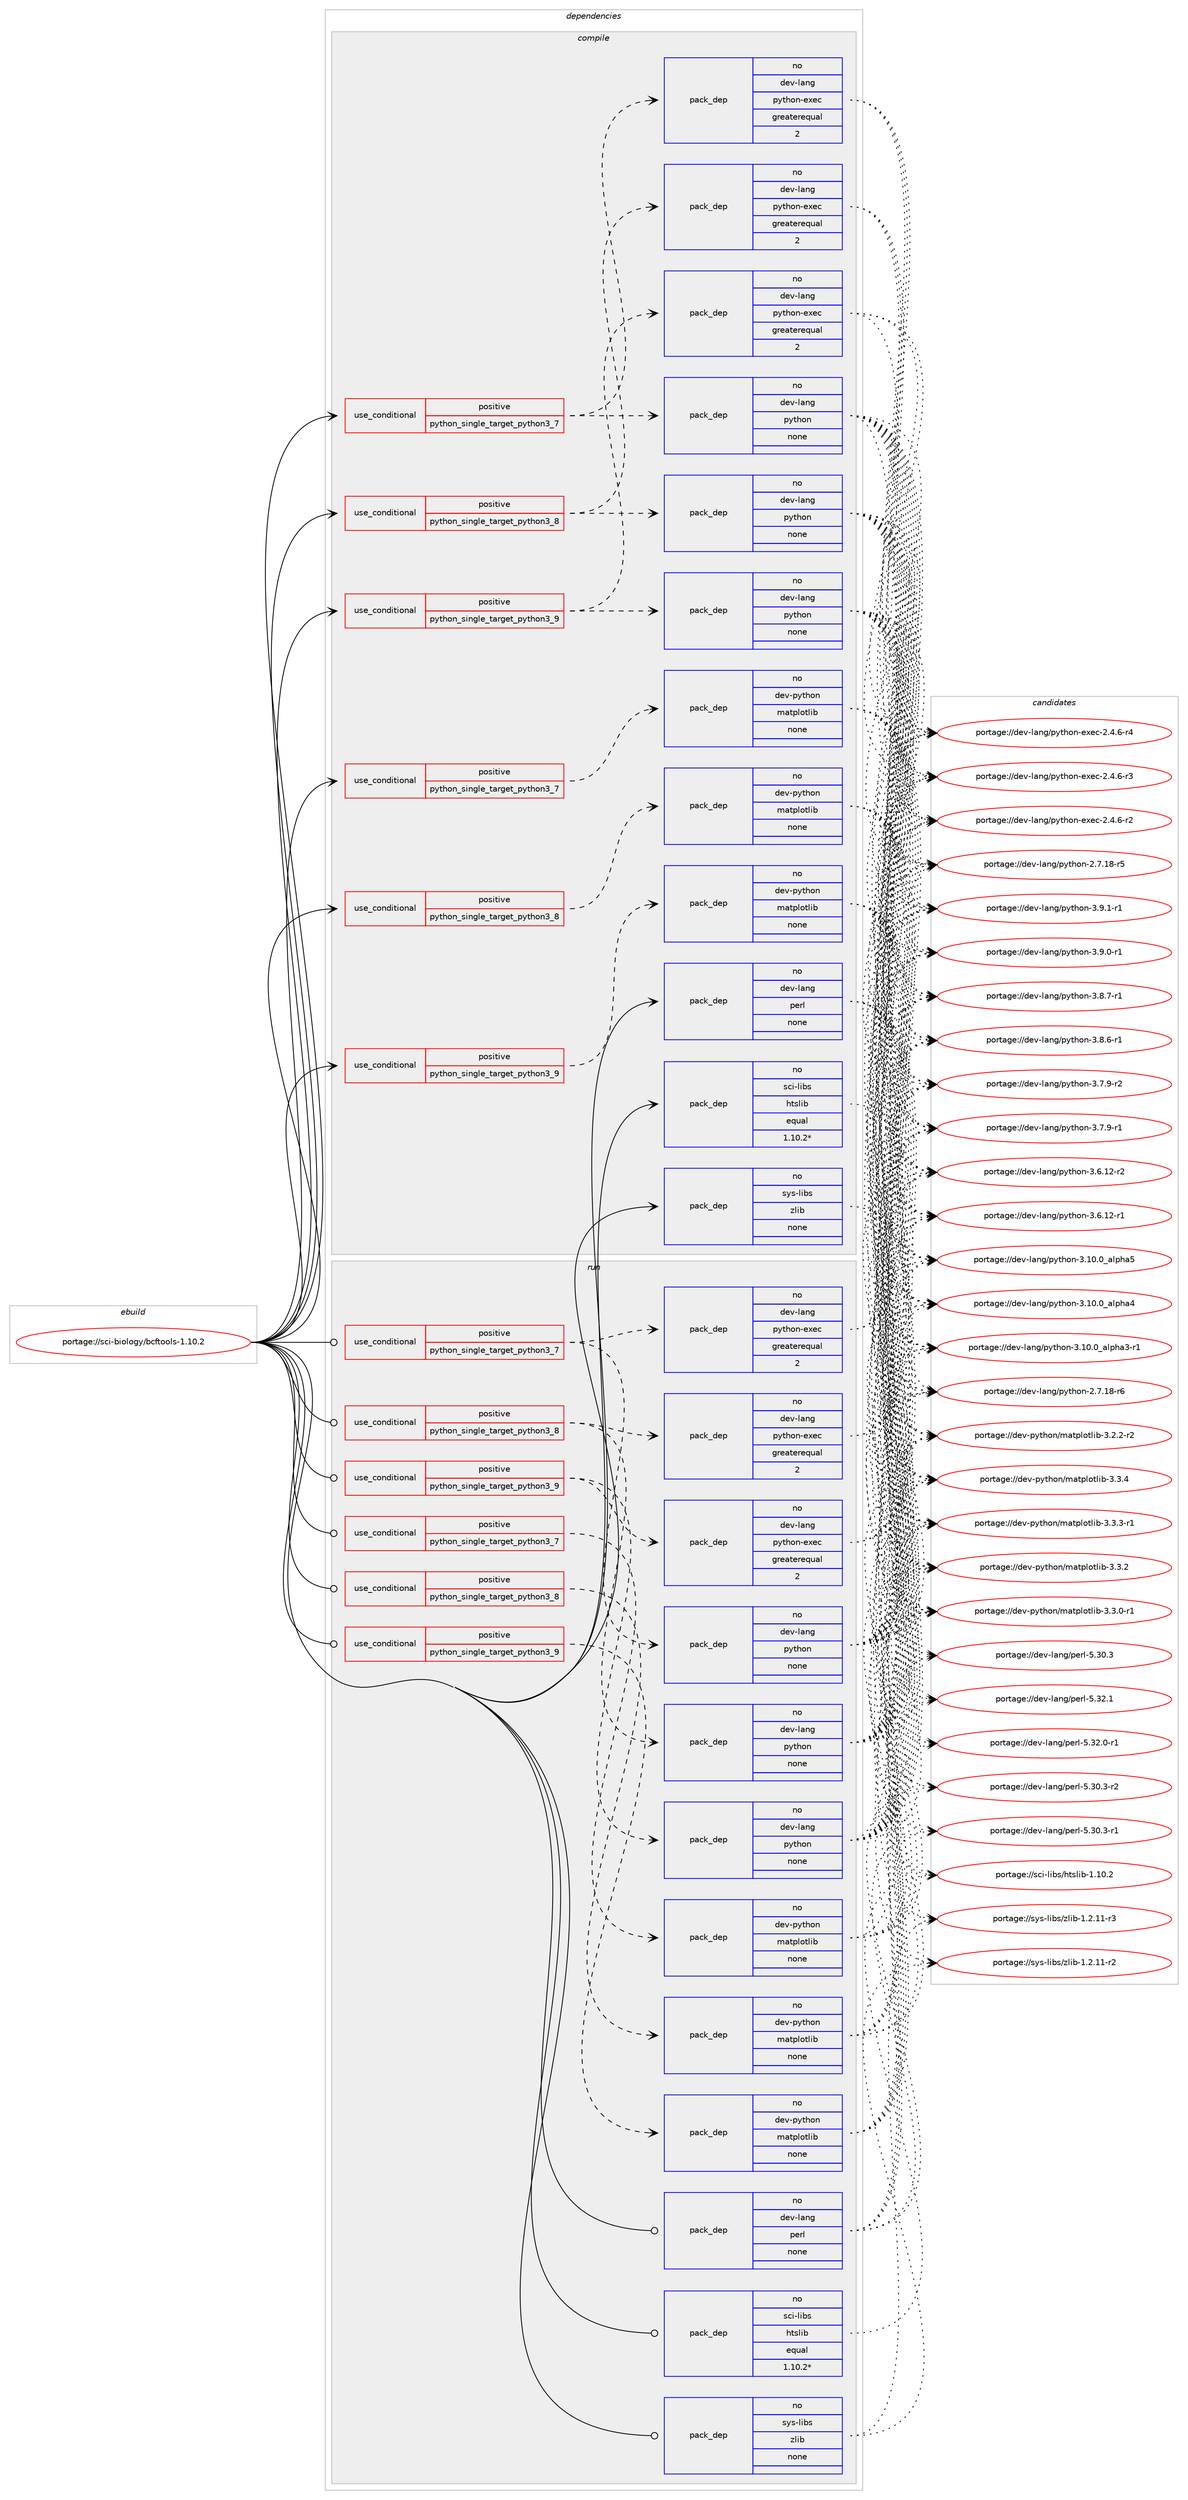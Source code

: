digraph prolog {

# *************
# Graph options
# *************

newrank=true;
concentrate=true;
compound=true;
graph [rankdir=LR,fontname=Helvetica,fontsize=10,ranksep=1.5];#, ranksep=2.5, nodesep=0.2];
edge  [arrowhead=vee];
node  [fontname=Helvetica,fontsize=10];

# **********
# The ebuild
# **********

subgraph cluster_leftcol {
color=gray;
rank=same;
label=<<i>ebuild</i>>;
id [label="portage://sci-biology/bcftools-1.10.2", color=red, width=4, href="../sci-biology/bcftools-1.10.2.svg"];
}

# ****************
# The dependencies
# ****************

subgraph cluster_midcol {
color=gray;
label=<<i>dependencies</i>>;
subgraph cluster_compile {
fillcolor="#eeeeee";
style=filled;
label=<<i>compile</i>>;
subgraph cond3356 {
dependency11501 [label=<<TABLE BORDER="0" CELLBORDER="1" CELLSPACING="0" CELLPADDING="4"><TR><TD ROWSPAN="3" CELLPADDING="10">use_conditional</TD></TR><TR><TD>positive</TD></TR><TR><TD>python_single_target_python3_7</TD></TR></TABLE>>, shape=none, color=red];
subgraph pack8045 {
dependency11502 [label=<<TABLE BORDER="0" CELLBORDER="1" CELLSPACING="0" CELLPADDING="4" WIDTH="220"><TR><TD ROWSPAN="6" CELLPADDING="30">pack_dep</TD></TR><TR><TD WIDTH="110">no</TD></TR><TR><TD>dev-lang</TD></TR><TR><TD>python</TD></TR><TR><TD>none</TD></TR><TR><TD></TD></TR></TABLE>>, shape=none, color=blue];
}
dependency11501:e -> dependency11502:w [weight=20,style="dashed",arrowhead="vee"];
subgraph pack8046 {
dependency11503 [label=<<TABLE BORDER="0" CELLBORDER="1" CELLSPACING="0" CELLPADDING="4" WIDTH="220"><TR><TD ROWSPAN="6" CELLPADDING="30">pack_dep</TD></TR><TR><TD WIDTH="110">no</TD></TR><TR><TD>dev-lang</TD></TR><TR><TD>python-exec</TD></TR><TR><TD>greaterequal</TD></TR><TR><TD>2</TD></TR></TABLE>>, shape=none, color=blue];
}
dependency11501:e -> dependency11503:w [weight=20,style="dashed",arrowhead="vee"];
}
id:e -> dependency11501:w [weight=20,style="solid",arrowhead="vee"];
subgraph cond3357 {
dependency11504 [label=<<TABLE BORDER="0" CELLBORDER="1" CELLSPACING="0" CELLPADDING="4"><TR><TD ROWSPAN="3" CELLPADDING="10">use_conditional</TD></TR><TR><TD>positive</TD></TR><TR><TD>python_single_target_python3_7</TD></TR></TABLE>>, shape=none, color=red];
subgraph pack8047 {
dependency11505 [label=<<TABLE BORDER="0" CELLBORDER="1" CELLSPACING="0" CELLPADDING="4" WIDTH="220"><TR><TD ROWSPAN="6" CELLPADDING="30">pack_dep</TD></TR><TR><TD WIDTH="110">no</TD></TR><TR><TD>dev-python</TD></TR><TR><TD>matplotlib</TD></TR><TR><TD>none</TD></TR><TR><TD></TD></TR></TABLE>>, shape=none, color=blue];
}
dependency11504:e -> dependency11505:w [weight=20,style="dashed",arrowhead="vee"];
}
id:e -> dependency11504:w [weight=20,style="solid",arrowhead="vee"];
subgraph cond3358 {
dependency11506 [label=<<TABLE BORDER="0" CELLBORDER="1" CELLSPACING="0" CELLPADDING="4"><TR><TD ROWSPAN="3" CELLPADDING="10">use_conditional</TD></TR><TR><TD>positive</TD></TR><TR><TD>python_single_target_python3_8</TD></TR></TABLE>>, shape=none, color=red];
subgraph pack8048 {
dependency11507 [label=<<TABLE BORDER="0" CELLBORDER="1" CELLSPACING="0" CELLPADDING="4" WIDTH="220"><TR><TD ROWSPAN="6" CELLPADDING="30">pack_dep</TD></TR><TR><TD WIDTH="110">no</TD></TR><TR><TD>dev-lang</TD></TR><TR><TD>python</TD></TR><TR><TD>none</TD></TR><TR><TD></TD></TR></TABLE>>, shape=none, color=blue];
}
dependency11506:e -> dependency11507:w [weight=20,style="dashed",arrowhead="vee"];
subgraph pack8049 {
dependency11508 [label=<<TABLE BORDER="0" CELLBORDER="1" CELLSPACING="0" CELLPADDING="4" WIDTH="220"><TR><TD ROWSPAN="6" CELLPADDING="30">pack_dep</TD></TR><TR><TD WIDTH="110">no</TD></TR><TR><TD>dev-lang</TD></TR><TR><TD>python-exec</TD></TR><TR><TD>greaterequal</TD></TR><TR><TD>2</TD></TR></TABLE>>, shape=none, color=blue];
}
dependency11506:e -> dependency11508:w [weight=20,style="dashed",arrowhead="vee"];
}
id:e -> dependency11506:w [weight=20,style="solid",arrowhead="vee"];
subgraph cond3359 {
dependency11509 [label=<<TABLE BORDER="0" CELLBORDER="1" CELLSPACING="0" CELLPADDING="4"><TR><TD ROWSPAN="3" CELLPADDING="10">use_conditional</TD></TR><TR><TD>positive</TD></TR><TR><TD>python_single_target_python3_8</TD></TR></TABLE>>, shape=none, color=red];
subgraph pack8050 {
dependency11510 [label=<<TABLE BORDER="0" CELLBORDER="1" CELLSPACING="0" CELLPADDING="4" WIDTH="220"><TR><TD ROWSPAN="6" CELLPADDING="30">pack_dep</TD></TR><TR><TD WIDTH="110">no</TD></TR><TR><TD>dev-python</TD></TR><TR><TD>matplotlib</TD></TR><TR><TD>none</TD></TR><TR><TD></TD></TR></TABLE>>, shape=none, color=blue];
}
dependency11509:e -> dependency11510:w [weight=20,style="dashed",arrowhead="vee"];
}
id:e -> dependency11509:w [weight=20,style="solid",arrowhead="vee"];
subgraph cond3360 {
dependency11511 [label=<<TABLE BORDER="0" CELLBORDER="1" CELLSPACING="0" CELLPADDING="4"><TR><TD ROWSPAN="3" CELLPADDING="10">use_conditional</TD></TR><TR><TD>positive</TD></TR><TR><TD>python_single_target_python3_9</TD></TR></TABLE>>, shape=none, color=red];
subgraph pack8051 {
dependency11512 [label=<<TABLE BORDER="0" CELLBORDER="1" CELLSPACING="0" CELLPADDING="4" WIDTH="220"><TR><TD ROWSPAN="6" CELLPADDING="30">pack_dep</TD></TR><TR><TD WIDTH="110">no</TD></TR><TR><TD>dev-lang</TD></TR><TR><TD>python</TD></TR><TR><TD>none</TD></TR><TR><TD></TD></TR></TABLE>>, shape=none, color=blue];
}
dependency11511:e -> dependency11512:w [weight=20,style="dashed",arrowhead="vee"];
subgraph pack8052 {
dependency11513 [label=<<TABLE BORDER="0" CELLBORDER="1" CELLSPACING="0" CELLPADDING="4" WIDTH="220"><TR><TD ROWSPAN="6" CELLPADDING="30">pack_dep</TD></TR><TR><TD WIDTH="110">no</TD></TR><TR><TD>dev-lang</TD></TR><TR><TD>python-exec</TD></TR><TR><TD>greaterequal</TD></TR><TR><TD>2</TD></TR></TABLE>>, shape=none, color=blue];
}
dependency11511:e -> dependency11513:w [weight=20,style="dashed",arrowhead="vee"];
}
id:e -> dependency11511:w [weight=20,style="solid",arrowhead="vee"];
subgraph cond3361 {
dependency11514 [label=<<TABLE BORDER="0" CELLBORDER="1" CELLSPACING="0" CELLPADDING="4"><TR><TD ROWSPAN="3" CELLPADDING="10">use_conditional</TD></TR><TR><TD>positive</TD></TR><TR><TD>python_single_target_python3_9</TD></TR></TABLE>>, shape=none, color=red];
subgraph pack8053 {
dependency11515 [label=<<TABLE BORDER="0" CELLBORDER="1" CELLSPACING="0" CELLPADDING="4" WIDTH="220"><TR><TD ROWSPAN="6" CELLPADDING="30">pack_dep</TD></TR><TR><TD WIDTH="110">no</TD></TR><TR><TD>dev-python</TD></TR><TR><TD>matplotlib</TD></TR><TR><TD>none</TD></TR><TR><TD></TD></TR></TABLE>>, shape=none, color=blue];
}
dependency11514:e -> dependency11515:w [weight=20,style="dashed",arrowhead="vee"];
}
id:e -> dependency11514:w [weight=20,style="solid",arrowhead="vee"];
subgraph pack8054 {
dependency11516 [label=<<TABLE BORDER="0" CELLBORDER="1" CELLSPACING="0" CELLPADDING="4" WIDTH="220"><TR><TD ROWSPAN="6" CELLPADDING="30">pack_dep</TD></TR><TR><TD WIDTH="110">no</TD></TR><TR><TD>dev-lang</TD></TR><TR><TD>perl</TD></TR><TR><TD>none</TD></TR><TR><TD></TD></TR></TABLE>>, shape=none, color=blue];
}
id:e -> dependency11516:w [weight=20,style="solid",arrowhead="vee"];
subgraph pack8055 {
dependency11517 [label=<<TABLE BORDER="0" CELLBORDER="1" CELLSPACING="0" CELLPADDING="4" WIDTH="220"><TR><TD ROWSPAN="6" CELLPADDING="30">pack_dep</TD></TR><TR><TD WIDTH="110">no</TD></TR><TR><TD>sci-libs</TD></TR><TR><TD>htslib</TD></TR><TR><TD>equal</TD></TR><TR><TD>1.10.2*</TD></TR></TABLE>>, shape=none, color=blue];
}
id:e -> dependency11517:w [weight=20,style="solid",arrowhead="vee"];
subgraph pack8056 {
dependency11518 [label=<<TABLE BORDER="0" CELLBORDER="1" CELLSPACING="0" CELLPADDING="4" WIDTH="220"><TR><TD ROWSPAN="6" CELLPADDING="30">pack_dep</TD></TR><TR><TD WIDTH="110">no</TD></TR><TR><TD>sys-libs</TD></TR><TR><TD>zlib</TD></TR><TR><TD>none</TD></TR><TR><TD></TD></TR></TABLE>>, shape=none, color=blue];
}
id:e -> dependency11518:w [weight=20,style="solid",arrowhead="vee"];
}
subgraph cluster_compileandrun {
fillcolor="#eeeeee";
style=filled;
label=<<i>compile and run</i>>;
}
subgraph cluster_run {
fillcolor="#eeeeee";
style=filled;
label=<<i>run</i>>;
subgraph cond3362 {
dependency11519 [label=<<TABLE BORDER="0" CELLBORDER="1" CELLSPACING="0" CELLPADDING="4"><TR><TD ROWSPAN="3" CELLPADDING="10">use_conditional</TD></TR><TR><TD>positive</TD></TR><TR><TD>python_single_target_python3_7</TD></TR></TABLE>>, shape=none, color=red];
subgraph pack8057 {
dependency11520 [label=<<TABLE BORDER="0" CELLBORDER="1" CELLSPACING="0" CELLPADDING="4" WIDTH="220"><TR><TD ROWSPAN="6" CELLPADDING="30">pack_dep</TD></TR><TR><TD WIDTH="110">no</TD></TR><TR><TD>dev-lang</TD></TR><TR><TD>python</TD></TR><TR><TD>none</TD></TR><TR><TD></TD></TR></TABLE>>, shape=none, color=blue];
}
dependency11519:e -> dependency11520:w [weight=20,style="dashed",arrowhead="vee"];
subgraph pack8058 {
dependency11521 [label=<<TABLE BORDER="0" CELLBORDER="1" CELLSPACING="0" CELLPADDING="4" WIDTH="220"><TR><TD ROWSPAN="6" CELLPADDING="30">pack_dep</TD></TR><TR><TD WIDTH="110">no</TD></TR><TR><TD>dev-lang</TD></TR><TR><TD>python-exec</TD></TR><TR><TD>greaterequal</TD></TR><TR><TD>2</TD></TR></TABLE>>, shape=none, color=blue];
}
dependency11519:e -> dependency11521:w [weight=20,style="dashed",arrowhead="vee"];
}
id:e -> dependency11519:w [weight=20,style="solid",arrowhead="odot"];
subgraph cond3363 {
dependency11522 [label=<<TABLE BORDER="0" CELLBORDER="1" CELLSPACING="0" CELLPADDING="4"><TR><TD ROWSPAN="3" CELLPADDING="10">use_conditional</TD></TR><TR><TD>positive</TD></TR><TR><TD>python_single_target_python3_7</TD></TR></TABLE>>, shape=none, color=red];
subgraph pack8059 {
dependency11523 [label=<<TABLE BORDER="0" CELLBORDER="1" CELLSPACING="0" CELLPADDING="4" WIDTH="220"><TR><TD ROWSPAN="6" CELLPADDING="30">pack_dep</TD></TR><TR><TD WIDTH="110">no</TD></TR><TR><TD>dev-python</TD></TR><TR><TD>matplotlib</TD></TR><TR><TD>none</TD></TR><TR><TD></TD></TR></TABLE>>, shape=none, color=blue];
}
dependency11522:e -> dependency11523:w [weight=20,style="dashed",arrowhead="vee"];
}
id:e -> dependency11522:w [weight=20,style="solid",arrowhead="odot"];
subgraph cond3364 {
dependency11524 [label=<<TABLE BORDER="0" CELLBORDER="1" CELLSPACING="0" CELLPADDING="4"><TR><TD ROWSPAN="3" CELLPADDING="10">use_conditional</TD></TR><TR><TD>positive</TD></TR><TR><TD>python_single_target_python3_8</TD></TR></TABLE>>, shape=none, color=red];
subgraph pack8060 {
dependency11525 [label=<<TABLE BORDER="0" CELLBORDER="1" CELLSPACING="0" CELLPADDING="4" WIDTH="220"><TR><TD ROWSPAN="6" CELLPADDING="30">pack_dep</TD></TR><TR><TD WIDTH="110">no</TD></TR><TR><TD>dev-lang</TD></TR><TR><TD>python</TD></TR><TR><TD>none</TD></TR><TR><TD></TD></TR></TABLE>>, shape=none, color=blue];
}
dependency11524:e -> dependency11525:w [weight=20,style="dashed",arrowhead="vee"];
subgraph pack8061 {
dependency11526 [label=<<TABLE BORDER="0" CELLBORDER="1" CELLSPACING="0" CELLPADDING="4" WIDTH="220"><TR><TD ROWSPAN="6" CELLPADDING="30">pack_dep</TD></TR><TR><TD WIDTH="110">no</TD></TR><TR><TD>dev-lang</TD></TR><TR><TD>python-exec</TD></TR><TR><TD>greaterequal</TD></TR><TR><TD>2</TD></TR></TABLE>>, shape=none, color=blue];
}
dependency11524:e -> dependency11526:w [weight=20,style="dashed",arrowhead="vee"];
}
id:e -> dependency11524:w [weight=20,style="solid",arrowhead="odot"];
subgraph cond3365 {
dependency11527 [label=<<TABLE BORDER="0" CELLBORDER="1" CELLSPACING="0" CELLPADDING="4"><TR><TD ROWSPAN="3" CELLPADDING="10">use_conditional</TD></TR><TR><TD>positive</TD></TR><TR><TD>python_single_target_python3_8</TD></TR></TABLE>>, shape=none, color=red];
subgraph pack8062 {
dependency11528 [label=<<TABLE BORDER="0" CELLBORDER="1" CELLSPACING="0" CELLPADDING="4" WIDTH="220"><TR><TD ROWSPAN="6" CELLPADDING="30">pack_dep</TD></TR><TR><TD WIDTH="110">no</TD></TR><TR><TD>dev-python</TD></TR><TR><TD>matplotlib</TD></TR><TR><TD>none</TD></TR><TR><TD></TD></TR></TABLE>>, shape=none, color=blue];
}
dependency11527:e -> dependency11528:w [weight=20,style="dashed",arrowhead="vee"];
}
id:e -> dependency11527:w [weight=20,style="solid",arrowhead="odot"];
subgraph cond3366 {
dependency11529 [label=<<TABLE BORDER="0" CELLBORDER="1" CELLSPACING="0" CELLPADDING="4"><TR><TD ROWSPAN="3" CELLPADDING="10">use_conditional</TD></TR><TR><TD>positive</TD></TR><TR><TD>python_single_target_python3_9</TD></TR></TABLE>>, shape=none, color=red];
subgraph pack8063 {
dependency11530 [label=<<TABLE BORDER="0" CELLBORDER="1" CELLSPACING="0" CELLPADDING="4" WIDTH="220"><TR><TD ROWSPAN="6" CELLPADDING="30">pack_dep</TD></TR><TR><TD WIDTH="110">no</TD></TR><TR><TD>dev-lang</TD></TR><TR><TD>python</TD></TR><TR><TD>none</TD></TR><TR><TD></TD></TR></TABLE>>, shape=none, color=blue];
}
dependency11529:e -> dependency11530:w [weight=20,style="dashed",arrowhead="vee"];
subgraph pack8064 {
dependency11531 [label=<<TABLE BORDER="0" CELLBORDER="1" CELLSPACING="0" CELLPADDING="4" WIDTH="220"><TR><TD ROWSPAN="6" CELLPADDING="30">pack_dep</TD></TR><TR><TD WIDTH="110">no</TD></TR><TR><TD>dev-lang</TD></TR><TR><TD>python-exec</TD></TR><TR><TD>greaterequal</TD></TR><TR><TD>2</TD></TR></TABLE>>, shape=none, color=blue];
}
dependency11529:e -> dependency11531:w [weight=20,style="dashed",arrowhead="vee"];
}
id:e -> dependency11529:w [weight=20,style="solid",arrowhead="odot"];
subgraph cond3367 {
dependency11532 [label=<<TABLE BORDER="0" CELLBORDER="1" CELLSPACING="0" CELLPADDING="4"><TR><TD ROWSPAN="3" CELLPADDING="10">use_conditional</TD></TR><TR><TD>positive</TD></TR><TR><TD>python_single_target_python3_9</TD></TR></TABLE>>, shape=none, color=red];
subgraph pack8065 {
dependency11533 [label=<<TABLE BORDER="0" CELLBORDER="1" CELLSPACING="0" CELLPADDING="4" WIDTH="220"><TR><TD ROWSPAN="6" CELLPADDING="30">pack_dep</TD></TR><TR><TD WIDTH="110">no</TD></TR><TR><TD>dev-python</TD></TR><TR><TD>matplotlib</TD></TR><TR><TD>none</TD></TR><TR><TD></TD></TR></TABLE>>, shape=none, color=blue];
}
dependency11532:e -> dependency11533:w [weight=20,style="dashed",arrowhead="vee"];
}
id:e -> dependency11532:w [weight=20,style="solid",arrowhead="odot"];
subgraph pack8066 {
dependency11534 [label=<<TABLE BORDER="0" CELLBORDER="1" CELLSPACING="0" CELLPADDING="4" WIDTH="220"><TR><TD ROWSPAN="6" CELLPADDING="30">pack_dep</TD></TR><TR><TD WIDTH="110">no</TD></TR><TR><TD>dev-lang</TD></TR><TR><TD>perl</TD></TR><TR><TD>none</TD></TR><TR><TD></TD></TR></TABLE>>, shape=none, color=blue];
}
id:e -> dependency11534:w [weight=20,style="solid",arrowhead="odot"];
subgraph pack8067 {
dependency11535 [label=<<TABLE BORDER="0" CELLBORDER="1" CELLSPACING="0" CELLPADDING="4" WIDTH="220"><TR><TD ROWSPAN="6" CELLPADDING="30">pack_dep</TD></TR><TR><TD WIDTH="110">no</TD></TR><TR><TD>sci-libs</TD></TR><TR><TD>htslib</TD></TR><TR><TD>equal</TD></TR><TR><TD>1.10.2*</TD></TR></TABLE>>, shape=none, color=blue];
}
id:e -> dependency11535:w [weight=20,style="solid",arrowhead="odot"];
subgraph pack8068 {
dependency11536 [label=<<TABLE BORDER="0" CELLBORDER="1" CELLSPACING="0" CELLPADDING="4" WIDTH="220"><TR><TD ROWSPAN="6" CELLPADDING="30">pack_dep</TD></TR><TR><TD WIDTH="110">no</TD></TR><TR><TD>sys-libs</TD></TR><TR><TD>zlib</TD></TR><TR><TD>none</TD></TR><TR><TD></TD></TR></TABLE>>, shape=none, color=blue];
}
id:e -> dependency11536:w [weight=20,style="solid",arrowhead="odot"];
}
}

# **************
# The candidates
# **************

subgraph cluster_choices {
rank=same;
color=gray;
label=<<i>candidates</i>>;

subgraph choice8045 {
color=black;
nodesep=1;
choice1001011184510897110103471121211161041111104551465746494511449 [label="portage://dev-lang/python-3.9.1-r1", color=red, width=4,href="../dev-lang/python-3.9.1-r1.svg"];
choice1001011184510897110103471121211161041111104551465746484511449 [label="portage://dev-lang/python-3.9.0-r1", color=red, width=4,href="../dev-lang/python-3.9.0-r1.svg"];
choice1001011184510897110103471121211161041111104551465646554511449 [label="portage://dev-lang/python-3.8.7-r1", color=red, width=4,href="../dev-lang/python-3.8.7-r1.svg"];
choice1001011184510897110103471121211161041111104551465646544511449 [label="portage://dev-lang/python-3.8.6-r1", color=red, width=4,href="../dev-lang/python-3.8.6-r1.svg"];
choice1001011184510897110103471121211161041111104551465546574511450 [label="portage://dev-lang/python-3.7.9-r2", color=red, width=4,href="../dev-lang/python-3.7.9-r2.svg"];
choice1001011184510897110103471121211161041111104551465546574511449 [label="portage://dev-lang/python-3.7.9-r1", color=red, width=4,href="../dev-lang/python-3.7.9-r1.svg"];
choice100101118451089711010347112121116104111110455146544649504511450 [label="portage://dev-lang/python-3.6.12-r2", color=red, width=4,href="../dev-lang/python-3.6.12-r2.svg"];
choice100101118451089711010347112121116104111110455146544649504511449 [label="portage://dev-lang/python-3.6.12-r1", color=red, width=4,href="../dev-lang/python-3.6.12-r1.svg"];
choice1001011184510897110103471121211161041111104551464948464895971081121049753 [label="portage://dev-lang/python-3.10.0_alpha5", color=red, width=4,href="../dev-lang/python-3.10.0_alpha5.svg"];
choice1001011184510897110103471121211161041111104551464948464895971081121049752 [label="portage://dev-lang/python-3.10.0_alpha4", color=red, width=4,href="../dev-lang/python-3.10.0_alpha4.svg"];
choice10010111845108971101034711212111610411111045514649484648959710811210497514511449 [label="portage://dev-lang/python-3.10.0_alpha3-r1", color=red, width=4,href="../dev-lang/python-3.10.0_alpha3-r1.svg"];
choice100101118451089711010347112121116104111110455046554649564511454 [label="portage://dev-lang/python-2.7.18-r6", color=red, width=4,href="../dev-lang/python-2.7.18-r6.svg"];
choice100101118451089711010347112121116104111110455046554649564511453 [label="portage://dev-lang/python-2.7.18-r5", color=red, width=4,href="../dev-lang/python-2.7.18-r5.svg"];
dependency11502:e -> choice1001011184510897110103471121211161041111104551465746494511449:w [style=dotted,weight="100"];
dependency11502:e -> choice1001011184510897110103471121211161041111104551465746484511449:w [style=dotted,weight="100"];
dependency11502:e -> choice1001011184510897110103471121211161041111104551465646554511449:w [style=dotted,weight="100"];
dependency11502:e -> choice1001011184510897110103471121211161041111104551465646544511449:w [style=dotted,weight="100"];
dependency11502:e -> choice1001011184510897110103471121211161041111104551465546574511450:w [style=dotted,weight="100"];
dependency11502:e -> choice1001011184510897110103471121211161041111104551465546574511449:w [style=dotted,weight="100"];
dependency11502:e -> choice100101118451089711010347112121116104111110455146544649504511450:w [style=dotted,weight="100"];
dependency11502:e -> choice100101118451089711010347112121116104111110455146544649504511449:w [style=dotted,weight="100"];
dependency11502:e -> choice1001011184510897110103471121211161041111104551464948464895971081121049753:w [style=dotted,weight="100"];
dependency11502:e -> choice1001011184510897110103471121211161041111104551464948464895971081121049752:w [style=dotted,weight="100"];
dependency11502:e -> choice10010111845108971101034711212111610411111045514649484648959710811210497514511449:w [style=dotted,weight="100"];
dependency11502:e -> choice100101118451089711010347112121116104111110455046554649564511454:w [style=dotted,weight="100"];
dependency11502:e -> choice100101118451089711010347112121116104111110455046554649564511453:w [style=dotted,weight="100"];
}
subgraph choice8046 {
color=black;
nodesep=1;
choice10010111845108971101034711212111610411111045101120101994550465246544511452 [label="portage://dev-lang/python-exec-2.4.6-r4", color=red, width=4,href="../dev-lang/python-exec-2.4.6-r4.svg"];
choice10010111845108971101034711212111610411111045101120101994550465246544511451 [label="portage://dev-lang/python-exec-2.4.6-r3", color=red, width=4,href="../dev-lang/python-exec-2.4.6-r3.svg"];
choice10010111845108971101034711212111610411111045101120101994550465246544511450 [label="portage://dev-lang/python-exec-2.4.6-r2", color=red, width=4,href="../dev-lang/python-exec-2.4.6-r2.svg"];
dependency11503:e -> choice10010111845108971101034711212111610411111045101120101994550465246544511452:w [style=dotted,weight="100"];
dependency11503:e -> choice10010111845108971101034711212111610411111045101120101994550465246544511451:w [style=dotted,weight="100"];
dependency11503:e -> choice10010111845108971101034711212111610411111045101120101994550465246544511450:w [style=dotted,weight="100"];
}
subgraph choice8047 {
color=black;
nodesep=1;
choice10010111845112121116104111110471099711611210811111610810598455146514652 [label="portage://dev-python/matplotlib-3.3.4", color=red, width=4,href="../dev-python/matplotlib-3.3.4.svg"];
choice100101118451121211161041111104710997116112108111116108105984551465146514511449 [label="portage://dev-python/matplotlib-3.3.3-r1", color=red, width=4,href="../dev-python/matplotlib-3.3.3-r1.svg"];
choice10010111845112121116104111110471099711611210811111610810598455146514650 [label="portage://dev-python/matplotlib-3.3.2", color=red, width=4,href="../dev-python/matplotlib-3.3.2.svg"];
choice100101118451121211161041111104710997116112108111116108105984551465146484511449 [label="portage://dev-python/matplotlib-3.3.0-r1", color=red, width=4,href="../dev-python/matplotlib-3.3.0-r1.svg"];
choice100101118451121211161041111104710997116112108111116108105984551465046504511450 [label="portage://dev-python/matplotlib-3.2.2-r2", color=red, width=4,href="../dev-python/matplotlib-3.2.2-r2.svg"];
dependency11505:e -> choice10010111845112121116104111110471099711611210811111610810598455146514652:w [style=dotted,weight="100"];
dependency11505:e -> choice100101118451121211161041111104710997116112108111116108105984551465146514511449:w [style=dotted,weight="100"];
dependency11505:e -> choice10010111845112121116104111110471099711611210811111610810598455146514650:w [style=dotted,weight="100"];
dependency11505:e -> choice100101118451121211161041111104710997116112108111116108105984551465146484511449:w [style=dotted,weight="100"];
dependency11505:e -> choice100101118451121211161041111104710997116112108111116108105984551465046504511450:w [style=dotted,weight="100"];
}
subgraph choice8048 {
color=black;
nodesep=1;
choice1001011184510897110103471121211161041111104551465746494511449 [label="portage://dev-lang/python-3.9.1-r1", color=red, width=4,href="../dev-lang/python-3.9.1-r1.svg"];
choice1001011184510897110103471121211161041111104551465746484511449 [label="portage://dev-lang/python-3.9.0-r1", color=red, width=4,href="../dev-lang/python-3.9.0-r1.svg"];
choice1001011184510897110103471121211161041111104551465646554511449 [label="portage://dev-lang/python-3.8.7-r1", color=red, width=4,href="../dev-lang/python-3.8.7-r1.svg"];
choice1001011184510897110103471121211161041111104551465646544511449 [label="portage://dev-lang/python-3.8.6-r1", color=red, width=4,href="../dev-lang/python-3.8.6-r1.svg"];
choice1001011184510897110103471121211161041111104551465546574511450 [label="portage://dev-lang/python-3.7.9-r2", color=red, width=4,href="../dev-lang/python-3.7.9-r2.svg"];
choice1001011184510897110103471121211161041111104551465546574511449 [label="portage://dev-lang/python-3.7.9-r1", color=red, width=4,href="../dev-lang/python-3.7.9-r1.svg"];
choice100101118451089711010347112121116104111110455146544649504511450 [label="portage://dev-lang/python-3.6.12-r2", color=red, width=4,href="../dev-lang/python-3.6.12-r2.svg"];
choice100101118451089711010347112121116104111110455146544649504511449 [label="portage://dev-lang/python-3.6.12-r1", color=red, width=4,href="../dev-lang/python-3.6.12-r1.svg"];
choice1001011184510897110103471121211161041111104551464948464895971081121049753 [label="portage://dev-lang/python-3.10.0_alpha5", color=red, width=4,href="../dev-lang/python-3.10.0_alpha5.svg"];
choice1001011184510897110103471121211161041111104551464948464895971081121049752 [label="portage://dev-lang/python-3.10.0_alpha4", color=red, width=4,href="../dev-lang/python-3.10.0_alpha4.svg"];
choice10010111845108971101034711212111610411111045514649484648959710811210497514511449 [label="portage://dev-lang/python-3.10.0_alpha3-r1", color=red, width=4,href="../dev-lang/python-3.10.0_alpha3-r1.svg"];
choice100101118451089711010347112121116104111110455046554649564511454 [label="portage://dev-lang/python-2.7.18-r6", color=red, width=4,href="../dev-lang/python-2.7.18-r6.svg"];
choice100101118451089711010347112121116104111110455046554649564511453 [label="portage://dev-lang/python-2.7.18-r5", color=red, width=4,href="../dev-lang/python-2.7.18-r5.svg"];
dependency11507:e -> choice1001011184510897110103471121211161041111104551465746494511449:w [style=dotted,weight="100"];
dependency11507:e -> choice1001011184510897110103471121211161041111104551465746484511449:w [style=dotted,weight="100"];
dependency11507:e -> choice1001011184510897110103471121211161041111104551465646554511449:w [style=dotted,weight="100"];
dependency11507:e -> choice1001011184510897110103471121211161041111104551465646544511449:w [style=dotted,weight="100"];
dependency11507:e -> choice1001011184510897110103471121211161041111104551465546574511450:w [style=dotted,weight="100"];
dependency11507:e -> choice1001011184510897110103471121211161041111104551465546574511449:w [style=dotted,weight="100"];
dependency11507:e -> choice100101118451089711010347112121116104111110455146544649504511450:w [style=dotted,weight="100"];
dependency11507:e -> choice100101118451089711010347112121116104111110455146544649504511449:w [style=dotted,weight="100"];
dependency11507:e -> choice1001011184510897110103471121211161041111104551464948464895971081121049753:w [style=dotted,weight="100"];
dependency11507:e -> choice1001011184510897110103471121211161041111104551464948464895971081121049752:w [style=dotted,weight="100"];
dependency11507:e -> choice10010111845108971101034711212111610411111045514649484648959710811210497514511449:w [style=dotted,weight="100"];
dependency11507:e -> choice100101118451089711010347112121116104111110455046554649564511454:w [style=dotted,weight="100"];
dependency11507:e -> choice100101118451089711010347112121116104111110455046554649564511453:w [style=dotted,weight="100"];
}
subgraph choice8049 {
color=black;
nodesep=1;
choice10010111845108971101034711212111610411111045101120101994550465246544511452 [label="portage://dev-lang/python-exec-2.4.6-r4", color=red, width=4,href="../dev-lang/python-exec-2.4.6-r4.svg"];
choice10010111845108971101034711212111610411111045101120101994550465246544511451 [label="portage://dev-lang/python-exec-2.4.6-r3", color=red, width=4,href="../dev-lang/python-exec-2.4.6-r3.svg"];
choice10010111845108971101034711212111610411111045101120101994550465246544511450 [label="portage://dev-lang/python-exec-2.4.6-r2", color=red, width=4,href="../dev-lang/python-exec-2.4.6-r2.svg"];
dependency11508:e -> choice10010111845108971101034711212111610411111045101120101994550465246544511452:w [style=dotted,weight="100"];
dependency11508:e -> choice10010111845108971101034711212111610411111045101120101994550465246544511451:w [style=dotted,weight="100"];
dependency11508:e -> choice10010111845108971101034711212111610411111045101120101994550465246544511450:w [style=dotted,weight="100"];
}
subgraph choice8050 {
color=black;
nodesep=1;
choice10010111845112121116104111110471099711611210811111610810598455146514652 [label="portage://dev-python/matplotlib-3.3.4", color=red, width=4,href="../dev-python/matplotlib-3.3.4.svg"];
choice100101118451121211161041111104710997116112108111116108105984551465146514511449 [label="portage://dev-python/matplotlib-3.3.3-r1", color=red, width=4,href="../dev-python/matplotlib-3.3.3-r1.svg"];
choice10010111845112121116104111110471099711611210811111610810598455146514650 [label="portage://dev-python/matplotlib-3.3.2", color=red, width=4,href="../dev-python/matplotlib-3.3.2.svg"];
choice100101118451121211161041111104710997116112108111116108105984551465146484511449 [label="portage://dev-python/matplotlib-3.3.0-r1", color=red, width=4,href="../dev-python/matplotlib-3.3.0-r1.svg"];
choice100101118451121211161041111104710997116112108111116108105984551465046504511450 [label="portage://dev-python/matplotlib-3.2.2-r2", color=red, width=4,href="../dev-python/matplotlib-3.2.2-r2.svg"];
dependency11510:e -> choice10010111845112121116104111110471099711611210811111610810598455146514652:w [style=dotted,weight="100"];
dependency11510:e -> choice100101118451121211161041111104710997116112108111116108105984551465146514511449:w [style=dotted,weight="100"];
dependency11510:e -> choice10010111845112121116104111110471099711611210811111610810598455146514650:w [style=dotted,weight="100"];
dependency11510:e -> choice100101118451121211161041111104710997116112108111116108105984551465146484511449:w [style=dotted,weight="100"];
dependency11510:e -> choice100101118451121211161041111104710997116112108111116108105984551465046504511450:w [style=dotted,weight="100"];
}
subgraph choice8051 {
color=black;
nodesep=1;
choice1001011184510897110103471121211161041111104551465746494511449 [label="portage://dev-lang/python-3.9.1-r1", color=red, width=4,href="../dev-lang/python-3.9.1-r1.svg"];
choice1001011184510897110103471121211161041111104551465746484511449 [label="portage://dev-lang/python-3.9.0-r1", color=red, width=4,href="../dev-lang/python-3.9.0-r1.svg"];
choice1001011184510897110103471121211161041111104551465646554511449 [label="portage://dev-lang/python-3.8.7-r1", color=red, width=4,href="../dev-lang/python-3.8.7-r1.svg"];
choice1001011184510897110103471121211161041111104551465646544511449 [label="portage://dev-lang/python-3.8.6-r1", color=red, width=4,href="../dev-lang/python-3.8.6-r1.svg"];
choice1001011184510897110103471121211161041111104551465546574511450 [label="portage://dev-lang/python-3.7.9-r2", color=red, width=4,href="../dev-lang/python-3.7.9-r2.svg"];
choice1001011184510897110103471121211161041111104551465546574511449 [label="portage://dev-lang/python-3.7.9-r1", color=red, width=4,href="../dev-lang/python-3.7.9-r1.svg"];
choice100101118451089711010347112121116104111110455146544649504511450 [label="portage://dev-lang/python-3.6.12-r2", color=red, width=4,href="../dev-lang/python-3.6.12-r2.svg"];
choice100101118451089711010347112121116104111110455146544649504511449 [label="portage://dev-lang/python-3.6.12-r1", color=red, width=4,href="../dev-lang/python-3.6.12-r1.svg"];
choice1001011184510897110103471121211161041111104551464948464895971081121049753 [label="portage://dev-lang/python-3.10.0_alpha5", color=red, width=4,href="../dev-lang/python-3.10.0_alpha5.svg"];
choice1001011184510897110103471121211161041111104551464948464895971081121049752 [label="portage://dev-lang/python-3.10.0_alpha4", color=red, width=4,href="../dev-lang/python-3.10.0_alpha4.svg"];
choice10010111845108971101034711212111610411111045514649484648959710811210497514511449 [label="portage://dev-lang/python-3.10.0_alpha3-r1", color=red, width=4,href="../dev-lang/python-3.10.0_alpha3-r1.svg"];
choice100101118451089711010347112121116104111110455046554649564511454 [label="portage://dev-lang/python-2.7.18-r6", color=red, width=4,href="../dev-lang/python-2.7.18-r6.svg"];
choice100101118451089711010347112121116104111110455046554649564511453 [label="portage://dev-lang/python-2.7.18-r5", color=red, width=4,href="../dev-lang/python-2.7.18-r5.svg"];
dependency11512:e -> choice1001011184510897110103471121211161041111104551465746494511449:w [style=dotted,weight="100"];
dependency11512:e -> choice1001011184510897110103471121211161041111104551465746484511449:w [style=dotted,weight="100"];
dependency11512:e -> choice1001011184510897110103471121211161041111104551465646554511449:w [style=dotted,weight="100"];
dependency11512:e -> choice1001011184510897110103471121211161041111104551465646544511449:w [style=dotted,weight="100"];
dependency11512:e -> choice1001011184510897110103471121211161041111104551465546574511450:w [style=dotted,weight="100"];
dependency11512:e -> choice1001011184510897110103471121211161041111104551465546574511449:w [style=dotted,weight="100"];
dependency11512:e -> choice100101118451089711010347112121116104111110455146544649504511450:w [style=dotted,weight="100"];
dependency11512:e -> choice100101118451089711010347112121116104111110455146544649504511449:w [style=dotted,weight="100"];
dependency11512:e -> choice1001011184510897110103471121211161041111104551464948464895971081121049753:w [style=dotted,weight="100"];
dependency11512:e -> choice1001011184510897110103471121211161041111104551464948464895971081121049752:w [style=dotted,weight="100"];
dependency11512:e -> choice10010111845108971101034711212111610411111045514649484648959710811210497514511449:w [style=dotted,weight="100"];
dependency11512:e -> choice100101118451089711010347112121116104111110455046554649564511454:w [style=dotted,weight="100"];
dependency11512:e -> choice100101118451089711010347112121116104111110455046554649564511453:w [style=dotted,weight="100"];
}
subgraph choice8052 {
color=black;
nodesep=1;
choice10010111845108971101034711212111610411111045101120101994550465246544511452 [label="portage://dev-lang/python-exec-2.4.6-r4", color=red, width=4,href="../dev-lang/python-exec-2.4.6-r4.svg"];
choice10010111845108971101034711212111610411111045101120101994550465246544511451 [label="portage://dev-lang/python-exec-2.4.6-r3", color=red, width=4,href="../dev-lang/python-exec-2.4.6-r3.svg"];
choice10010111845108971101034711212111610411111045101120101994550465246544511450 [label="portage://dev-lang/python-exec-2.4.6-r2", color=red, width=4,href="../dev-lang/python-exec-2.4.6-r2.svg"];
dependency11513:e -> choice10010111845108971101034711212111610411111045101120101994550465246544511452:w [style=dotted,weight="100"];
dependency11513:e -> choice10010111845108971101034711212111610411111045101120101994550465246544511451:w [style=dotted,weight="100"];
dependency11513:e -> choice10010111845108971101034711212111610411111045101120101994550465246544511450:w [style=dotted,weight="100"];
}
subgraph choice8053 {
color=black;
nodesep=1;
choice10010111845112121116104111110471099711611210811111610810598455146514652 [label="portage://dev-python/matplotlib-3.3.4", color=red, width=4,href="../dev-python/matplotlib-3.3.4.svg"];
choice100101118451121211161041111104710997116112108111116108105984551465146514511449 [label="portage://dev-python/matplotlib-3.3.3-r1", color=red, width=4,href="../dev-python/matplotlib-3.3.3-r1.svg"];
choice10010111845112121116104111110471099711611210811111610810598455146514650 [label="portage://dev-python/matplotlib-3.3.2", color=red, width=4,href="../dev-python/matplotlib-3.3.2.svg"];
choice100101118451121211161041111104710997116112108111116108105984551465146484511449 [label="portage://dev-python/matplotlib-3.3.0-r1", color=red, width=4,href="../dev-python/matplotlib-3.3.0-r1.svg"];
choice100101118451121211161041111104710997116112108111116108105984551465046504511450 [label="portage://dev-python/matplotlib-3.2.2-r2", color=red, width=4,href="../dev-python/matplotlib-3.2.2-r2.svg"];
dependency11515:e -> choice10010111845112121116104111110471099711611210811111610810598455146514652:w [style=dotted,weight="100"];
dependency11515:e -> choice100101118451121211161041111104710997116112108111116108105984551465146514511449:w [style=dotted,weight="100"];
dependency11515:e -> choice10010111845112121116104111110471099711611210811111610810598455146514650:w [style=dotted,weight="100"];
dependency11515:e -> choice100101118451121211161041111104710997116112108111116108105984551465146484511449:w [style=dotted,weight="100"];
dependency11515:e -> choice100101118451121211161041111104710997116112108111116108105984551465046504511450:w [style=dotted,weight="100"];
}
subgraph choice8054 {
color=black;
nodesep=1;
choice10010111845108971101034711210111410845534651504649 [label="portage://dev-lang/perl-5.32.1", color=red, width=4,href="../dev-lang/perl-5.32.1.svg"];
choice100101118451089711010347112101114108455346515046484511449 [label="portage://dev-lang/perl-5.32.0-r1", color=red, width=4,href="../dev-lang/perl-5.32.0-r1.svg"];
choice100101118451089711010347112101114108455346514846514511450 [label="portage://dev-lang/perl-5.30.3-r2", color=red, width=4,href="../dev-lang/perl-5.30.3-r2.svg"];
choice100101118451089711010347112101114108455346514846514511449 [label="portage://dev-lang/perl-5.30.3-r1", color=red, width=4,href="../dev-lang/perl-5.30.3-r1.svg"];
choice10010111845108971101034711210111410845534651484651 [label="portage://dev-lang/perl-5.30.3", color=red, width=4,href="../dev-lang/perl-5.30.3.svg"];
dependency11516:e -> choice10010111845108971101034711210111410845534651504649:w [style=dotted,weight="100"];
dependency11516:e -> choice100101118451089711010347112101114108455346515046484511449:w [style=dotted,weight="100"];
dependency11516:e -> choice100101118451089711010347112101114108455346514846514511450:w [style=dotted,weight="100"];
dependency11516:e -> choice100101118451089711010347112101114108455346514846514511449:w [style=dotted,weight="100"];
dependency11516:e -> choice10010111845108971101034711210111410845534651484651:w [style=dotted,weight="100"];
}
subgraph choice8055 {
color=black;
nodesep=1;
choice115991054510810598115471041161151081059845494649484650 [label="portage://sci-libs/htslib-1.10.2", color=red, width=4,href="../sci-libs/htslib-1.10.2.svg"];
dependency11517:e -> choice115991054510810598115471041161151081059845494649484650:w [style=dotted,weight="100"];
}
subgraph choice8056 {
color=black;
nodesep=1;
choice11512111545108105981154712210810598454946504649494511451 [label="portage://sys-libs/zlib-1.2.11-r3", color=red, width=4,href="../sys-libs/zlib-1.2.11-r3.svg"];
choice11512111545108105981154712210810598454946504649494511450 [label="portage://sys-libs/zlib-1.2.11-r2", color=red, width=4,href="../sys-libs/zlib-1.2.11-r2.svg"];
dependency11518:e -> choice11512111545108105981154712210810598454946504649494511451:w [style=dotted,weight="100"];
dependency11518:e -> choice11512111545108105981154712210810598454946504649494511450:w [style=dotted,weight="100"];
}
subgraph choice8057 {
color=black;
nodesep=1;
choice1001011184510897110103471121211161041111104551465746494511449 [label="portage://dev-lang/python-3.9.1-r1", color=red, width=4,href="../dev-lang/python-3.9.1-r1.svg"];
choice1001011184510897110103471121211161041111104551465746484511449 [label="portage://dev-lang/python-3.9.0-r1", color=red, width=4,href="../dev-lang/python-3.9.0-r1.svg"];
choice1001011184510897110103471121211161041111104551465646554511449 [label="portage://dev-lang/python-3.8.7-r1", color=red, width=4,href="../dev-lang/python-3.8.7-r1.svg"];
choice1001011184510897110103471121211161041111104551465646544511449 [label="portage://dev-lang/python-3.8.6-r1", color=red, width=4,href="../dev-lang/python-3.8.6-r1.svg"];
choice1001011184510897110103471121211161041111104551465546574511450 [label="portage://dev-lang/python-3.7.9-r2", color=red, width=4,href="../dev-lang/python-3.7.9-r2.svg"];
choice1001011184510897110103471121211161041111104551465546574511449 [label="portage://dev-lang/python-3.7.9-r1", color=red, width=4,href="../dev-lang/python-3.7.9-r1.svg"];
choice100101118451089711010347112121116104111110455146544649504511450 [label="portage://dev-lang/python-3.6.12-r2", color=red, width=4,href="../dev-lang/python-3.6.12-r2.svg"];
choice100101118451089711010347112121116104111110455146544649504511449 [label="portage://dev-lang/python-3.6.12-r1", color=red, width=4,href="../dev-lang/python-3.6.12-r1.svg"];
choice1001011184510897110103471121211161041111104551464948464895971081121049753 [label="portage://dev-lang/python-3.10.0_alpha5", color=red, width=4,href="../dev-lang/python-3.10.0_alpha5.svg"];
choice1001011184510897110103471121211161041111104551464948464895971081121049752 [label="portage://dev-lang/python-3.10.0_alpha4", color=red, width=4,href="../dev-lang/python-3.10.0_alpha4.svg"];
choice10010111845108971101034711212111610411111045514649484648959710811210497514511449 [label="portage://dev-lang/python-3.10.0_alpha3-r1", color=red, width=4,href="../dev-lang/python-3.10.0_alpha3-r1.svg"];
choice100101118451089711010347112121116104111110455046554649564511454 [label="portage://dev-lang/python-2.7.18-r6", color=red, width=4,href="../dev-lang/python-2.7.18-r6.svg"];
choice100101118451089711010347112121116104111110455046554649564511453 [label="portage://dev-lang/python-2.7.18-r5", color=red, width=4,href="../dev-lang/python-2.7.18-r5.svg"];
dependency11520:e -> choice1001011184510897110103471121211161041111104551465746494511449:w [style=dotted,weight="100"];
dependency11520:e -> choice1001011184510897110103471121211161041111104551465746484511449:w [style=dotted,weight="100"];
dependency11520:e -> choice1001011184510897110103471121211161041111104551465646554511449:w [style=dotted,weight="100"];
dependency11520:e -> choice1001011184510897110103471121211161041111104551465646544511449:w [style=dotted,weight="100"];
dependency11520:e -> choice1001011184510897110103471121211161041111104551465546574511450:w [style=dotted,weight="100"];
dependency11520:e -> choice1001011184510897110103471121211161041111104551465546574511449:w [style=dotted,weight="100"];
dependency11520:e -> choice100101118451089711010347112121116104111110455146544649504511450:w [style=dotted,weight="100"];
dependency11520:e -> choice100101118451089711010347112121116104111110455146544649504511449:w [style=dotted,weight="100"];
dependency11520:e -> choice1001011184510897110103471121211161041111104551464948464895971081121049753:w [style=dotted,weight="100"];
dependency11520:e -> choice1001011184510897110103471121211161041111104551464948464895971081121049752:w [style=dotted,weight="100"];
dependency11520:e -> choice10010111845108971101034711212111610411111045514649484648959710811210497514511449:w [style=dotted,weight="100"];
dependency11520:e -> choice100101118451089711010347112121116104111110455046554649564511454:w [style=dotted,weight="100"];
dependency11520:e -> choice100101118451089711010347112121116104111110455046554649564511453:w [style=dotted,weight="100"];
}
subgraph choice8058 {
color=black;
nodesep=1;
choice10010111845108971101034711212111610411111045101120101994550465246544511452 [label="portage://dev-lang/python-exec-2.4.6-r4", color=red, width=4,href="../dev-lang/python-exec-2.4.6-r4.svg"];
choice10010111845108971101034711212111610411111045101120101994550465246544511451 [label="portage://dev-lang/python-exec-2.4.6-r3", color=red, width=4,href="../dev-lang/python-exec-2.4.6-r3.svg"];
choice10010111845108971101034711212111610411111045101120101994550465246544511450 [label="portage://dev-lang/python-exec-2.4.6-r2", color=red, width=4,href="../dev-lang/python-exec-2.4.6-r2.svg"];
dependency11521:e -> choice10010111845108971101034711212111610411111045101120101994550465246544511452:w [style=dotted,weight="100"];
dependency11521:e -> choice10010111845108971101034711212111610411111045101120101994550465246544511451:w [style=dotted,weight="100"];
dependency11521:e -> choice10010111845108971101034711212111610411111045101120101994550465246544511450:w [style=dotted,weight="100"];
}
subgraph choice8059 {
color=black;
nodesep=1;
choice10010111845112121116104111110471099711611210811111610810598455146514652 [label="portage://dev-python/matplotlib-3.3.4", color=red, width=4,href="../dev-python/matplotlib-3.3.4.svg"];
choice100101118451121211161041111104710997116112108111116108105984551465146514511449 [label="portage://dev-python/matplotlib-3.3.3-r1", color=red, width=4,href="../dev-python/matplotlib-3.3.3-r1.svg"];
choice10010111845112121116104111110471099711611210811111610810598455146514650 [label="portage://dev-python/matplotlib-3.3.2", color=red, width=4,href="../dev-python/matplotlib-3.3.2.svg"];
choice100101118451121211161041111104710997116112108111116108105984551465146484511449 [label="portage://dev-python/matplotlib-3.3.0-r1", color=red, width=4,href="../dev-python/matplotlib-3.3.0-r1.svg"];
choice100101118451121211161041111104710997116112108111116108105984551465046504511450 [label="portage://dev-python/matplotlib-3.2.2-r2", color=red, width=4,href="../dev-python/matplotlib-3.2.2-r2.svg"];
dependency11523:e -> choice10010111845112121116104111110471099711611210811111610810598455146514652:w [style=dotted,weight="100"];
dependency11523:e -> choice100101118451121211161041111104710997116112108111116108105984551465146514511449:w [style=dotted,weight="100"];
dependency11523:e -> choice10010111845112121116104111110471099711611210811111610810598455146514650:w [style=dotted,weight="100"];
dependency11523:e -> choice100101118451121211161041111104710997116112108111116108105984551465146484511449:w [style=dotted,weight="100"];
dependency11523:e -> choice100101118451121211161041111104710997116112108111116108105984551465046504511450:w [style=dotted,weight="100"];
}
subgraph choice8060 {
color=black;
nodesep=1;
choice1001011184510897110103471121211161041111104551465746494511449 [label="portage://dev-lang/python-3.9.1-r1", color=red, width=4,href="../dev-lang/python-3.9.1-r1.svg"];
choice1001011184510897110103471121211161041111104551465746484511449 [label="portage://dev-lang/python-3.9.0-r1", color=red, width=4,href="../dev-lang/python-3.9.0-r1.svg"];
choice1001011184510897110103471121211161041111104551465646554511449 [label="portage://dev-lang/python-3.8.7-r1", color=red, width=4,href="../dev-lang/python-3.8.7-r1.svg"];
choice1001011184510897110103471121211161041111104551465646544511449 [label="portage://dev-lang/python-3.8.6-r1", color=red, width=4,href="../dev-lang/python-3.8.6-r1.svg"];
choice1001011184510897110103471121211161041111104551465546574511450 [label="portage://dev-lang/python-3.7.9-r2", color=red, width=4,href="../dev-lang/python-3.7.9-r2.svg"];
choice1001011184510897110103471121211161041111104551465546574511449 [label="portage://dev-lang/python-3.7.9-r1", color=red, width=4,href="../dev-lang/python-3.7.9-r1.svg"];
choice100101118451089711010347112121116104111110455146544649504511450 [label="portage://dev-lang/python-3.6.12-r2", color=red, width=4,href="../dev-lang/python-3.6.12-r2.svg"];
choice100101118451089711010347112121116104111110455146544649504511449 [label="portage://dev-lang/python-3.6.12-r1", color=red, width=4,href="../dev-lang/python-3.6.12-r1.svg"];
choice1001011184510897110103471121211161041111104551464948464895971081121049753 [label="portage://dev-lang/python-3.10.0_alpha5", color=red, width=4,href="../dev-lang/python-3.10.0_alpha5.svg"];
choice1001011184510897110103471121211161041111104551464948464895971081121049752 [label="portage://dev-lang/python-3.10.0_alpha4", color=red, width=4,href="../dev-lang/python-3.10.0_alpha4.svg"];
choice10010111845108971101034711212111610411111045514649484648959710811210497514511449 [label="portage://dev-lang/python-3.10.0_alpha3-r1", color=red, width=4,href="../dev-lang/python-3.10.0_alpha3-r1.svg"];
choice100101118451089711010347112121116104111110455046554649564511454 [label="portage://dev-lang/python-2.7.18-r6", color=red, width=4,href="../dev-lang/python-2.7.18-r6.svg"];
choice100101118451089711010347112121116104111110455046554649564511453 [label="portage://dev-lang/python-2.7.18-r5", color=red, width=4,href="../dev-lang/python-2.7.18-r5.svg"];
dependency11525:e -> choice1001011184510897110103471121211161041111104551465746494511449:w [style=dotted,weight="100"];
dependency11525:e -> choice1001011184510897110103471121211161041111104551465746484511449:w [style=dotted,weight="100"];
dependency11525:e -> choice1001011184510897110103471121211161041111104551465646554511449:w [style=dotted,weight="100"];
dependency11525:e -> choice1001011184510897110103471121211161041111104551465646544511449:w [style=dotted,weight="100"];
dependency11525:e -> choice1001011184510897110103471121211161041111104551465546574511450:w [style=dotted,weight="100"];
dependency11525:e -> choice1001011184510897110103471121211161041111104551465546574511449:w [style=dotted,weight="100"];
dependency11525:e -> choice100101118451089711010347112121116104111110455146544649504511450:w [style=dotted,weight="100"];
dependency11525:e -> choice100101118451089711010347112121116104111110455146544649504511449:w [style=dotted,weight="100"];
dependency11525:e -> choice1001011184510897110103471121211161041111104551464948464895971081121049753:w [style=dotted,weight="100"];
dependency11525:e -> choice1001011184510897110103471121211161041111104551464948464895971081121049752:w [style=dotted,weight="100"];
dependency11525:e -> choice10010111845108971101034711212111610411111045514649484648959710811210497514511449:w [style=dotted,weight="100"];
dependency11525:e -> choice100101118451089711010347112121116104111110455046554649564511454:w [style=dotted,weight="100"];
dependency11525:e -> choice100101118451089711010347112121116104111110455046554649564511453:w [style=dotted,weight="100"];
}
subgraph choice8061 {
color=black;
nodesep=1;
choice10010111845108971101034711212111610411111045101120101994550465246544511452 [label="portage://dev-lang/python-exec-2.4.6-r4", color=red, width=4,href="../dev-lang/python-exec-2.4.6-r4.svg"];
choice10010111845108971101034711212111610411111045101120101994550465246544511451 [label="portage://dev-lang/python-exec-2.4.6-r3", color=red, width=4,href="../dev-lang/python-exec-2.4.6-r3.svg"];
choice10010111845108971101034711212111610411111045101120101994550465246544511450 [label="portage://dev-lang/python-exec-2.4.6-r2", color=red, width=4,href="../dev-lang/python-exec-2.4.6-r2.svg"];
dependency11526:e -> choice10010111845108971101034711212111610411111045101120101994550465246544511452:w [style=dotted,weight="100"];
dependency11526:e -> choice10010111845108971101034711212111610411111045101120101994550465246544511451:w [style=dotted,weight="100"];
dependency11526:e -> choice10010111845108971101034711212111610411111045101120101994550465246544511450:w [style=dotted,weight="100"];
}
subgraph choice8062 {
color=black;
nodesep=1;
choice10010111845112121116104111110471099711611210811111610810598455146514652 [label="portage://dev-python/matplotlib-3.3.4", color=red, width=4,href="../dev-python/matplotlib-3.3.4.svg"];
choice100101118451121211161041111104710997116112108111116108105984551465146514511449 [label="portage://dev-python/matplotlib-3.3.3-r1", color=red, width=4,href="../dev-python/matplotlib-3.3.3-r1.svg"];
choice10010111845112121116104111110471099711611210811111610810598455146514650 [label="portage://dev-python/matplotlib-3.3.2", color=red, width=4,href="../dev-python/matplotlib-3.3.2.svg"];
choice100101118451121211161041111104710997116112108111116108105984551465146484511449 [label="portage://dev-python/matplotlib-3.3.0-r1", color=red, width=4,href="../dev-python/matplotlib-3.3.0-r1.svg"];
choice100101118451121211161041111104710997116112108111116108105984551465046504511450 [label="portage://dev-python/matplotlib-3.2.2-r2", color=red, width=4,href="../dev-python/matplotlib-3.2.2-r2.svg"];
dependency11528:e -> choice10010111845112121116104111110471099711611210811111610810598455146514652:w [style=dotted,weight="100"];
dependency11528:e -> choice100101118451121211161041111104710997116112108111116108105984551465146514511449:w [style=dotted,weight="100"];
dependency11528:e -> choice10010111845112121116104111110471099711611210811111610810598455146514650:w [style=dotted,weight="100"];
dependency11528:e -> choice100101118451121211161041111104710997116112108111116108105984551465146484511449:w [style=dotted,weight="100"];
dependency11528:e -> choice100101118451121211161041111104710997116112108111116108105984551465046504511450:w [style=dotted,weight="100"];
}
subgraph choice8063 {
color=black;
nodesep=1;
choice1001011184510897110103471121211161041111104551465746494511449 [label="portage://dev-lang/python-3.9.1-r1", color=red, width=4,href="../dev-lang/python-3.9.1-r1.svg"];
choice1001011184510897110103471121211161041111104551465746484511449 [label="portage://dev-lang/python-3.9.0-r1", color=red, width=4,href="../dev-lang/python-3.9.0-r1.svg"];
choice1001011184510897110103471121211161041111104551465646554511449 [label="portage://dev-lang/python-3.8.7-r1", color=red, width=4,href="../dev-lang/python-3.8.7-r1.svg"];
choice1001011184510897110103471121211161041111104551465646544511449 [label="portage://dev-lang/python-3.8.6-r1", color=red, width=4,href="../dev-lang/python-3.8.6-r1.svg"];
choice1001011184510897110103471121211161041111104551465546574511450 [label="portage://dev-lang/python-3.7.9-r2", color=red, width=4,href="../dev-lang/python-3.7.9-r2.svg"];
choice1001011184510897110103471121211161041111104551465546574511449 [label="portage://dev-lang/python-3.7.9-r1", color=red, width=4,href="../dev-lang/python-3.7.9-r1.svg"];
choice100101118451089711010347112121116104111110455146544649504511450 [label="portage://dev-lang/python-3.6.12-r2", color=red, width=4,href="../dev-lang/python-3.6.12-r2.svg"];
choice100101118451089711010347112121116104111110455146544649504511449 [label="portage://dev-lang/python-3.6.12-r1", color=red, width=4,href="../dev-lang/python-3.6.12-r1.svg"];
choice1001011184510897110103471121211161041111104551464948464895971081121049753 [label="portage://dev-lang/python-3.10.0_alpha5", color=red, width=4,href="../dev-lang/python-3.10.0_alpha5.svg"];
choice1001011184510897110103471121211161041111104551464948464895971081121049752 [label="portage://dev-lang/python-3.10.0_alpha4", color=red, width=4,href="../dev-lang/python-3.10.0_alpha4.svg"];
choice10010111845108971101034711212111610411111045514649484648959710811210497514511449 [label="portage://dev-lang/python-3.10.0_alpha3-r1", color=red, width=4,href="../dev-lang/python-3.10.0_alpha3-r1.svg"];
choice100101118451089711010347112121116104111110455046554649564511454 [label="portage://dev-lang/python-2.7.18-r6", color=red, width=4,href="../dev-lang/python-2.7.18-r6.svg"];
choice100101118451089711010347112121116104111110455046554649564511453 [label="portage://dev-lang/python-2.7.18-r5", color=red, width=4,href="../dev-lang/python-2.7.18-r5.svg"];
dependency11530:e -> choice1001011184510897110103471121211161041111104551465746494511449:w [style=dotted,weight="100"];
dependency11530:e -> choice1001011184510897110103471121211161041111104551465746484511449:w [style=dotted,weight="100"];
dependency11530:e -> choice1001011184510897110103471121211161041111104551465646554511449:w [style=dotted,weight="100"];
dependency11530:e -> choice1001011184510897110103471121211161041111104551465646544511449:w [style=dotted,weight="100"];
dependency11530:e -> choice1001011184510897110103471121211161041111104551465546574511450:w [style=dotted,weight="100"];
dependency11530:e -> choice1001011184510897110103471121211161041111104551465546574511449:w [style=dotted,weight="100"];
dependency11530:e -> choice100101118451089711010347112121116104111110455146544649504511450:w [style=dotted,weight="100"];
dependency11530:e -> choice100101118451089711010347112121116104111110455146544649504511449:w [style=dotted,weight="100"];
dependency11530:e -> choice1001011184510897110103471121211161041111104551464948464895971081121049753:w [style=dotted,weight="100"];
dependency11530:e -> choice1001011184510897110103471121211161041111104551464948464895971081121049752:w [style=dotted,weight="100"];
dependency11530:e -> choice10010111845108971101034711212111610411111045514649484648959710811210497514511449:w [style=dotted,weight="100"];
dependency11530:e -> choice100101118451089711010347112121116104111110455046554649564511454:w [style=dotted,weight="100"];
dependency11530:e -> choice100101118451089711010347112121116104111110455046554649564511453:w [style=dotted,weight="100"];
}
subgraph choice8064 {
color=black;
nodesep=1;
choice10010111845108971101034711212111610411111045101120101994550465246544511452 [label="portage://dev-lang/python-exec-2.4.6-r4", color=red, width=4,href="../dev-lang/python-exec-2.4.6-r4.svg"];
choice10010111845108971101034711212111610411111045101120101994550465246544511451 [label="portage://dev-lang/python-exec-2.4.6-r3", color=red, width=4,href="../dev-lang/python-exec-2.4.6-r3.svg"];
choice10010111845108971101034711212111610411111045101120101994550465246544511450 [label="portage://dev-lang/python-exec-2.4.6-r2", color=red, width=4,href="../dev-lang/python-exec-2.4.6-r2.svg"];
dependency11531:e -> choice10010111845108971101034711212111610411111045101120101994550465246544511452:w [style=dotted,weight="100"];
dependency11531:e -> choice10010111845108971101034711212111610411111045101120101994550465246544511451:w [style=dotted,weight="100"];
dependency11531:e -> choice10010111845108971101034711212111610411111045101120101994550465246544511450:w [style=dotted,weight="100"];
}
subgraph choice8065 {
color=black;
nodesep=1;
choice10010111845112121116104111110471099711611210811111610810598455146514652 [label="portage://dev-python/matplotlib-3.3.4", color=red, width=4,href="../dev-python/matplotlib-3.3.4.svg"];
choice100101118451121211161041111104710997116112108111116108105984551465146514511449 [label="portage://dev-python/matplotlib-3.3.3-r1", color=red, width=4,href="../dev-python/matplotlib-3.3.3-r1.svg"];
choice10010111845112121116104111110471099711611210811111610810598455146514650 [label="portage://dev-python/matplotlib-3.3.2", color=red, width=4,href="../dev-python/matplotlib-3.3.2.svg"];
choice100101118451121211161041111104710997116112108111116108105984551465146484511449 [label="portage://dev-python/matplotlib-3.3.0-r1", color=red, width=4,href="../dev-python/matplotlib-3.3.0-r1.svg"];
choice100101118451121211161041111104710997116112108111116108105984551465046504511450 [label="portage://dev-python/matplotlib-3.2.2-r2", color=red, width=4,href="../dev-python/matplotlib-3.2.2-r2.svg"];
dependency11533:e -> choice10010111845112121116104111110471099711611210811111610810598455146514652:w [style=dotted,weight="100"];
dependency11533:e -> choice100101118451121211161041111104710997116112108111116108105984551465146514511449:w [style=dotted,weight="100"];
dependency11533:e -> choice10010111845112121116104111110471099711611210811111610810598455146514650:w [style=dotted,weight="100"];
dependency11533:e -> choice100101118451121211161041111104710997116112108111116108105984551465146484511449:w [style=dotted,weight="100"];
dependency11533:e -> choice100101118451121211161041111104710997116112108111116108105984551465046504511450:w [style=dotted,weight="100"];
}
subgraph choice8066 {
color=black;
nodesep=1;
choice10010111845108971101034711210111410845534651504649 [label="portage://dev-lang/perl-5.32.1", color=red, width=4,href="../dev-lang/perl-5.32.1.svg"];
choice100101118451089711010347112101114108455346515046484511449 [label="portage://dev-lang/perl-5.32.0-r1", color=red, width=4,href="../dev-lang/perl-5.32.0-r1.svg"];
choice100101118451089711010347112101114108455346514846514511450 [label="portage://dev-lang/perl-5.30.3-r2", color=red, width=4,href="../dev-lang/perl-5.30.3-r2.svg"];
choice100101118451089711010347112101114108455346514846514511449 [label="portage://dev-lang/perl-5.30.3-r1", color=red, width=4,href="../dev-lang/perl-5.30.3-r1.svg"];
choice10010111845108971101034711210111410845534651484651 [label="portage://dev-lang/perl-5.30.3", color=red, width=4,href="../dev-lang/perl-5.30.3.svg"];
dependency11534:e -> choice10010111845108971101034711210111410845534651504649:w [style=dotted,weight="100"];
dependency11534:e -> choice100101118451089711010347112101114108455346515046484511449:w [style=dotted,weight="100"];
dependency11534:e -> choice100101118451089711010347112101114108455346514846514511450:w [style=dotted,weight="100"];
dependency11534:e -> choice100101118451089711010347112101114108455346514846514511449:w [style=dotted,weight="100"];
dependency11534:e -> choice10010111845108971101034711210111410845534651484651:w [style=dotted,weight="100"];
}
subgraph choice8067 {
color=black;
nodesep=1;
choice115991054510810598115471041161151081059845494649484650 [label="portage://sci-libs/htslib-1.10.2", color=red, width=4,href="../sci-libs/htslib-1.10.2.svg"];
dependency11535:e -> choice115991054510810598115471041161151081059845494649484650:w [style=dotted,weight="100"];
}
subgraph choice8068 {
color=black;
nodesep=1;
choice11512111545108105981154712210810598454946504649494511451 [label="portage://sys-libs/zlib-1.2.11-r3", color=red, width=4,href="../sys-libs/zlib-1.2.11-r3.svg"];
choice11512111545108105981154712210810598454946504649494511450 [label="portage://sys-libs/zlib-1.2.11-r2", color=red, width=4,href="../sys-libs/zlib-1.2.11-r2.svg"];
dependency11536:e -> choice11512111545108105981154712210810598454946504649494511451:w [style=dotted,weight="100"];
dependency11536:e -> choice11512111545108105981154712210810598454946504649494511450:w [style=dotted,weight="100"];
}
}

}
